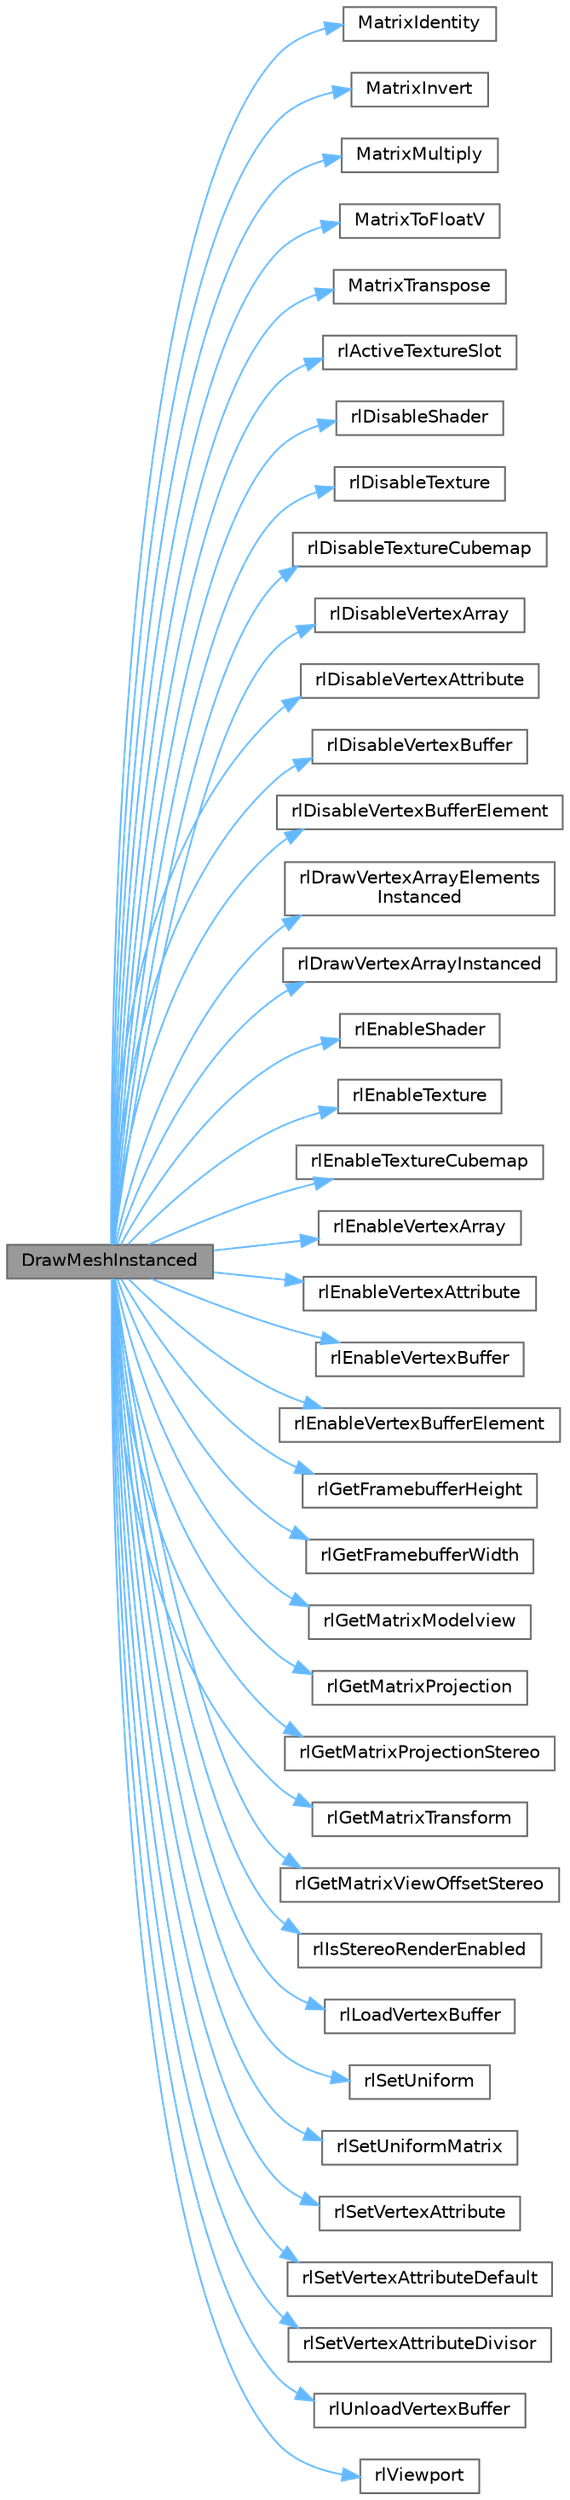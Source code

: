 digraph "DrawMeshInstanced"
{
 // LATEX_PDF_SIZE
  bgcolor="transparent";
  edge [fontname=Helvetica,fontsize=10,labelfontname=Helvetica,labelfontsize=10];
  node [fontname=Helvetica,fontsize=10,shape=box,height=0.2,width=0.4];
  rankdir="LR";
  Node1 [id="Node000001",label="DrawMeshInstanced",height=0.2,width=0.4,color="gray40", fillcolor="grey60", style="filled", fontcolor="black",tooltip=" "];
  Node1 -> Node2 [id="edge77_Node000001_Node000002",color="steelblue1",style="solid",tooltip=" "];
  Node2 [id="Node000002",label="MatrixIdentity",height=0.2,width=0.4,color="grey40", fillcolor="white", style="filled",URL="$_classes_2lib_2raylib_2src_2raymath_8h.html#a6b00858883c5c765bc1380850df30537",tooltip=" "];
  Node1 -> Node3 [id="edge78_Node000001_Node000003",color="steelblue1",style="solid",tooltip=" "];
  Node3 [id="Node000003",label="MatrixInvert",height=0.2,width=0.4,color="grey40", fillcolor="white", style="filled",URL="$_classes_2lib_2raylib_2src_2raymath_8h.html#a183096baaafa38f55e199d771aa30d25",tooltip=" "];
  Node1 -> Node4 [id="edge79_Node000001_Node000004",color="steelblue1",style="solid",tooltip=" "];
  Node4 [id="Node000004",label="MatrixMultiply",height=0.2,width=0.4,color="grey40", fillcolor="white", style="filled",URL="$_classes_2lib_2raylib_2src_2raymath_8h.html#a60f94abbb7266c03e4f55c6726f62073",tooltip=" "];
  Node1 -> Node5 [id="edge80_Node000001_Node000005",color="steelblue1",style="solid",tooltip=" "];
  Node5 [id="Node000005",label="MatrixToFloatV",height=0.2,width=0.4,color="grey40", fillcolor="white", style="filled",URL="$_classes_2lib_2raylib_2src_2raymath_8h.html#a7ebe0e67d3d57acf7b48fe6461f80799",tooltip=" "];
  Node1 -> Node6 [id="edge81_Node000001_Node000006",color="steelblue1",style="solid",tooltip=" "];
  Node6 [id="Node000006",label="MatrixTranspose",height=0.2,width=0.4,color="grey40", fillcolor="white", style="filled",URL="$_classes_2lib_2raylib_2src_2raymath_8h.html#a50fae0602fde27873978beb8e6c28721",tooltip=" "];
  Node1 -> Node7 [id="edge82_Node000001_Node000007",color="steelblue1",style="solid",tooltip=" "];
  Node7 [id="Node000007",label="rlActiveTextureSlot",height=0.2,width=0.4,color="grey40", fillcolor="white", style="filled",URL="$_classes_2lib_2rlgl_8h.html#a95339a3e242e716539ac84b057addfcb",tooltip=" "];
  Node1 -> Node8 [id="edge83_Node000001_Node000008",color="steelblue1",style="solid",tooltip=" "];
  Node8 [id="Node000008",label="rlDisableShader",height=0.2,width=0.4,color="grey40", fillcolor="white", style="filled",URL="$_classes_2lib_2rlgl_8h.html#ac230087c3e8b0eb04218c7364c4e64e1",tooltip=" "];
  Node1 -> Node9 [id="edge84_Node000001_Node000009",color="steelblue1",style="solid",tooltip=" "];
  Node9 [id="Node000009",label="rlDisableTexture",height=0.2,width=0.4,color="grey40", fillcolor="white", style="filled",URL="$_classes_2lib_2raylib_2src_2rlgl_8h.html#a532bbface0899d06f6d74eff34052648",tooltip=" "];
  Node1 -> Node10 [id="edge85_Node000001_Node000010",color="steelblue1",style="solid",tooltip=" "];
  Node10 [id="Node000010",label="rlDisableTextureCubemap",height=0.2,width=0.4,color="grey40", fillcolor="white", style="filled",URL="$_classes_2lib_2rlgl_8h.html#a115781c6bb6c2f47c8d3a30645ad4a01",tooltip=" "];
  Node1 -> Node11 [id="edge86_Node000001_Node000011",color="steelblue1",style="solid",tooltip=" "];
  Node11 [id="Node000011",label="rlDisableVertexArray",height=0.2,width=0.4,color="grey40", fillcolor="white", style="filled",URL="$_classes_2lib_2rlgl_8h.html#a59da4a10039bd0ea5387568e3ebac3ab",tooltip=" "];
  Node1 -> Node12 [id="edge87_Node000001_Node000012",color="steelblue1",style="solid",tooltip=" "];
  Node12 [id="Node000012",label="rlDisableVertexAttribute",height=0.2,width=0.4,color="grey40", fillcolor="white", style="filled",URL="$_classes_2lib_2rlgl_8h.html#a5a6c7335b340a1030c7031c915a7afca",tooltip=" "];
  Node1 -> Node13 [id="edge88_Node000001_Node000013",color="steelblue1",style="solid",tooltip=" "];
  Node13 [id="Node000013",label="rlDisableVertexBuffer",height=0.2,width=0.4,color="grey40", fillcolor="white", style="filled",URL="$_classes_2lib_2rlgl_8h.html#a1266017059372fe35885259e5eef0eb8",tooltip=" "];
  Node1 -> Node14 [id="edge89_Node000001_Node000014",color="steelblue1",style="solid",tooltip=" "];
  Node14 [id="Node000014",label="rlDisableVertexBufferElement",height=0.2,width=0.4,color="grey40", fillcolor="white", style="filled",URL="$_classes_2lib_2rlgl_8h.html#a9cce4c28c51875cc46a485fdb36ac489",tooltip=" "];
  Node1 -> Node15 [id="edge90_Node000001_Node000015",color="steelblue1",style="solid",tooltip=" "];
  Node15 [id="Node000015",label="rlDrawVertexArrayElements\lInstanced",height=0.2,width=0.4,color="grey40", fillcolor="white", style="filled",URL="$_classes_2lib_2rlgl_8h.html#a449be5f0a75813e980e4727e91029a0c",tooltip=" "];
  Node1 -> Node16 [id="edge91_Node000001_Node000016",color="steelblue1",style="solid",tooltip=" "];
  Node16 [id="Node000016",label="rlDrawVertexArrayInstanced",height=0.2,width=0.4,color="grey40", fillcolor="white", style="filled",URL="$_classes_2lib_2rlgl_8h.html#ab21320e132cd399ace679e863fbdaa11",tooltip=" "];
  Node1 -> Node17 [id="edge92_Node000001_Node000017",color="steelblue1",style="solid",tooltip=" "];
  Node17 [id="Node000017",label="rlEnableShader",height=0.2,width=0.4,color="grey40", fillcolor="white", style="filled",URL="$_classes_2lib_2rlgl_8h.html#a97b0527a8b1e7effb4d01fcc4de27a5c",tooltip=" "];
  Node1 -> Node18 [id="edge93_Node000001_Node000018",color="steelblue1",style="solid",tooltip=" "];
  Node18 [id="Node000018",label="rlEnableTexture",height=0.2,width=0.4,color="grey40", fillcolor="white", style="filled",URL="$_classes_2lib_2raylib_2src_2rlgl_8h.html#a2bc666e0e22b25b1844f6018cbc5f962",tooltip=" "];
  Node1 -> Node19 [id="edge94_Node000001_Node000019",color="steelblue1",style="solid",tooltip=" "];
  Node19 [id="Node000019",label="rlEnableTextureCubemap",height=0.2,width=0.4,color="grey40", fillcolor="white", style="filled",URL="$_classes_2lib_2rlgl_8h.html#a33a9bef1719f8b567e76ca837ddeee69",tooltip=" "];
  Node1 -> Node20 [id="edge95_Node000001_Node000020",color="steelblue1",style="solid",tooltip=" "];
  Node20 [id="Node000020",label="rlEnableVertexArray",height=0.2,width=0.4,color="grey40", fillcolor="white", style="filled",URL="$_classes_2lib_2rlgl_8h.html#a73052fc8fc87bcc9121e4ace939a8b94",tooltip=" "];
  Node1 -> Node21 [id="edge96_Node000001_Node000021",color="steelblue1",style="solid",tooltip=" "];
  Node21 [id="Node000021",label="rlEnableVertexAttribute",height=0.2,width=0.4,color="grey40", fillcolor="white", style="filled",URL="$_classes_2lib_2rlgl_8h.html#ab34d99f01efe8bf8c7001dce2028efe6",tooltip=" "];
  Node1 -> Node22 [id="edge97_Node000001_Node000022",color="steelblue1",style="solid",tooltip=" "];
  Node22 [id="Node000022",label="rlEnableVertexBuffer",height=0.2,width=0.4,color="grey40", fillcolor="white", style="filled",URL="$_classes_2lib_2rlgl_8h.html#abccff23de74d3f8d0953407b0dffafd8",tooltip=" "];
  Node1 -> Node23 [id="edge98_Node000001_Node000023",color="steelblue1",style="solid",tooltip=" "];
  Node23 [id="Node000023",label="rlEnableVertexBufferElement",height=0.2,width=0.4,color="grey40", fillcolor="white", style="filled",URL="$_classes_2lib_2rlgl_8h.html#acd363ff91ea6b0776b304284dd223b4a",tooltip=" "];
  Node1 -> Node24 [id="edge99_Node000001_Node000024",color="steelblue1",style="solid",tooltip=" "];
  Node24 [id="Node000024",label="rlGetFramebufferHeight",height=0.2,width=0.4,color="grey40", fillcolor="white", style="filled",URL="$_classes_2lib_2rlgl_8h.html#a1b602e37872f572df9c00e41e84155a7",tooltip=" "];
  Node1 -> Node25 [id="edge100_Node000001_Node000025",color="steelblue1",style="solid",tooltip=" "];
  Node25 [id="Node000025",label="rlGetFramebufferWidth",height=0.2,width=0.4,color="grey40", fillcolor="white", style="filled",URL="$_classes_2lib_2rlgl_8h.html#a9a77ade5c3d0842c30c17b77ae48661c",tooltip=" "];
  Node1 -> Node26 [id="edge101_Node000001_Node000026",color="steelblue1",style="solid",tooltip=" "];
  Node26 [id="Node000026",label="rlGetMatrixModelview",height=0.2,width=0.4,color="grey40", fillcolor="white", style="filled",URL="$_classes_2lib_2rlgl_8h.html#a3686d3fd8265a555240e94060b835a21",tooltip=" "];
  Node1 -> Node27 [id="edge102_Node000001_Node000027",color="steelblue1",style="solid",tooltip=" "];
  Node27 [id="Node000027",label="rlGetMatrixProjection",height=0.2,width=0.4,color="grey40", fillcolor="white", style="filled",URL="$_classes_2lib_2rlgl_8h.html#a0e6cc7feec22894657a9307680e4ba14",tooltip=" "];
  Node1 -> Node28 [id="edge103_Node000001_Node000028",color="steelblue1",style="solid",tooltip=" "];
  Node28 [id="Node000028",label="rlGetMatrixProjectionStereo",height=0.2,width=0.4,color="grey40", fillcolor="white", style="filled",URL="$_classes_2lib_2rlgl_8h.html#aee5df23aea513b5f1f0e3f08af2434e5",tooltip=" "];
  Node1 -> Node29 [id="edge104_Node000001_Node000029",color="steelblue1",style="solid",tooltip=" "];
  Node29 [id="Node000029",label="rlGetMatrixTransform",height=0.2,width=0.4,color="grey40", fillcolor="white", style="filled",URL="$_classes_2lib_2rlgl_8h.html#a7c68d492472d43e0f21aba1921017da2",tooltip=" "];
  Node1 -> Node30 [id="edge105_Node000001_Node000030",color="steelblue1",style="solid",tooltip=" "];
  Node30 [id="Node000030",label="rlGetMatrixViewOffsetStereo",height=0.2,width=0.4,color="grey40", fillcolor="white", style="filled",URL="$_classes_2lib_2rlgl_8h.html#a74a15ff0bf3527ce0c1e1732c2a539b8",tooltip=" "];
  Node1 -> Node31 [id="edge106_Node000001_Node000031",color="steelblue1",style="solid",tooltip=" "];
  Node31 [id="Node000031",label="rlIsStereoRenderEnabled",height=0.2,width=0.4,color="grey40", fillcolor="white", style="filled",URL="$_classes_2lib_2rlgl_8h.html#a24d706c0ad74f6b7070416fdda5b0c8a",tooltip=" "];
  Node1 -> Node32 [id="edge107_Node000001_Node000032",color="steelblue1",style="solid",tooltip=" "];
  Node32 [id="Node000032",label="rlLoadVertexBuffer",height=0.2,width=0.4,color="grey40", fillcolor="white", style="filled",URL="$_classes_2lib_2rlgl_8h.html#a3759c19026cbaacbcb7e00402cac983d",tooltip=" "];
  Node1 -> Node33 [id="edge108_Node000001_Node000033",color="steelblue1",style="solid",tooltip=" "];
  Node33 [id="Node000033",label="rlSetUniform",height=0.2,width=0.4,color="grey40", fillcolor="white", style="filled",URL="$_classes_2lib_2rlgl_8h.html#a16a8847a8c7a192d4f4938f91e33eced",tooltip=" "];
  Node1 -> Node34 [id="edge109_Node000001_Node000034",color="steelblue1",style="solid",tooltip=" "];
  Node34 [id="Node000034",label="rlSetUniformMatrix",height=0.2,width=0.4,color="grey40", fillcolor="white", style="filled",URL="$_classes_2lib_2rlgl_8h.html#a5b6c74c1ea817477c2e3ffb28dcd5235",tooltip=" "];
  Node1 -> Node35 [id="edge110_Node000001_Node000035",color="steelblue1",style="solid",tooltip=" "];
  Node35 [id="Node000035",label="rlSetVertexAttribute",height=0.2,width=0.4,color="grey40", fillcolor="white", style="filled",URL="$_classes_2lib_2rlgl_8h.html#a5ef07a4e59222be79c6ff4d514a64e23",tooltip=" "];
  Node1 -> Node36 [id="edge111_Node000001_Node000036",color="steelblue1",style="solid",tooltip=" "];
  Node36 [id="Node000036",label="rlSetVertexAttributeDefault",height=0.2,width=0.4,color="grey40", fillcolor="white", style="filled",URL="$_classes_2lib_2rlgl_8h.html#ab540f097d1d6f44d724e03df102770d1",tooltip=" "];
  Node1 -> Node37 [id="edge112_Node000001_Node000037",color="steelblue1",style="solid",tooltip=" "];
  Node37 [id="Node000037",label="rlSetVertexAttributeDivisor",height=0.2,width=0.4,color="grey40", fillcolor="white", style="filled",URL="$_classes_2lib_2rlgl_8h.html#a519c81b8db474d57e81d3d10a533efe9",tooltip=" "];
  Node1 -> Node38 [id="edge113_Node000001_Node000038",color="steelblue1",style="solid",tooltip=" "];
  Node38 [id="Node000038",label="rlUnloadVertexBuffer",height=0.2,width=0.4,color="grey40", fillcolor="white", style="filled",URL="$_classes_2lib_2rlgl_8h.html#af510d4cc67482a1becfd5c2a907d5ec2",tooltip=" "];
  Node1 -> Node39 [id="edge114_Node000001_Node000039",color="steelblue1",style="solid",tooltip=" "];
  Node39 [id="Node000039",label="rlViewport",height=0.2,width=0.4,color="grey40", fillcolor="white", style="filled",URL="$_classes_2lib_2raylib_2src_2rlgl_8h.html#a6bc7f957862cf51f1e414002bb2f2daa",tooltip=" "];
}

